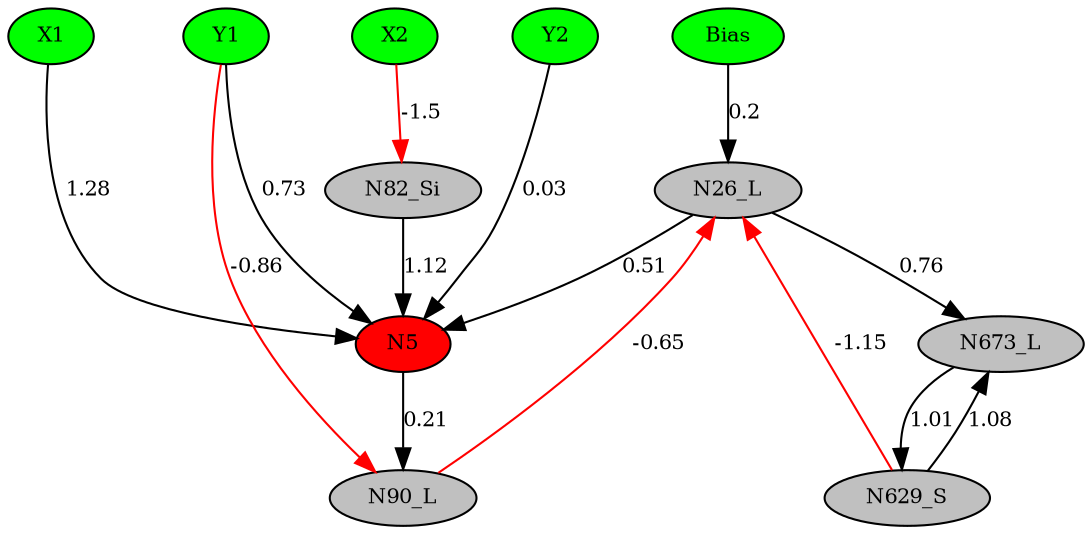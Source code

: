 digraph g { 
N0 [shape=ellipse, label=Bias,fontsize=10,height=0.1,width=0.1,style=filled,fillcolor=green]
N1[shape=ellipse label=X1,fontsize=10,height=0.1,width=0.1,style=filled,fillcolor=green]
N2[shape=ellipse label=Y1,fontsize=10,height=0.1,width=0.1,style=filled,fillcolor=green]
N3[shape=ellipse label=X2,fontsize=10,height=0.1,width=0.1,style=filled,fillcolor=green]
N4[shape=ellipse label=Y2,fontsize=10,height=0.1,width=0.1,style=filled,fillcolor=green]
N5[shape=ellipse,fontsize = 10, height = 0.1, width = 0.1, style = filled, fillcolor = red]
N26[shape=ellipse, label=N26_L,fontsize=10,height=0.1,width=0.1,style=filled,fillcolor=gray]
N82[shape=ellipse, label=N82_Si,fontsize=10,height=0.1,width=0.1,style=filled,fillcolor=gray]
N90[shape=ellipse, label=N90_L,fontsize=10,height=0.1,width=0.1,style=filled,fillcolor=gray]
N629[shape=ellipse, label=N629_S,fontsize=10,height=0.1,width=0.1,style=filled,fillcolor=gray]
N673[shape=ellipse, label=N673_L,fontsize=10,height=0.1,width=0.1,style=filled,fillcolor=gray]
N1 -> N5 [color=black] [ label=1.28,fontsize=10]
N2 -> N5 [color=black] [ label=0.73,fontsize=10]
N4 -> N5 [color=black] [ label=0.03,fontsize=10]
N0 -> N26 [color=black] [ label=0.2,fontsize=10]
N26 -> N5 [color=black] [ label=0.51,fontsize=10]
N3 -> N82 [color=red] [arrowType=inv][ label=-1.5,fontsize=10]
N82 -> N5 [color=black] [ label=1.12,fontsize=10]
N2 -> N90 [color=red] [arrowType=inv][ label=-0.86,fontsize=10]
N90 -> N26 [color=red] [arrowType=inv][ label=-0.65,fontsize=10]
N5 -> N90 [color=black] [ label=0.21,fontsize=10]
N629 -> N26 [color=red] [arrowType=inv][ label=-1.15,fontsize=10]
N26 -> N673 [color=black] [ label=0.76,fontsize=10]
N673 -> N629 [color=black] [ label=1.01,fontsize=10]
N629 -> N673 [color=black] [ label=1.08,fontsize=10]
 { rank=same; 
N5
 } 
 { rank=same; 
N1 ->N2 ->N3 ->N4 ->N0 [style=invis]
 } 
}
